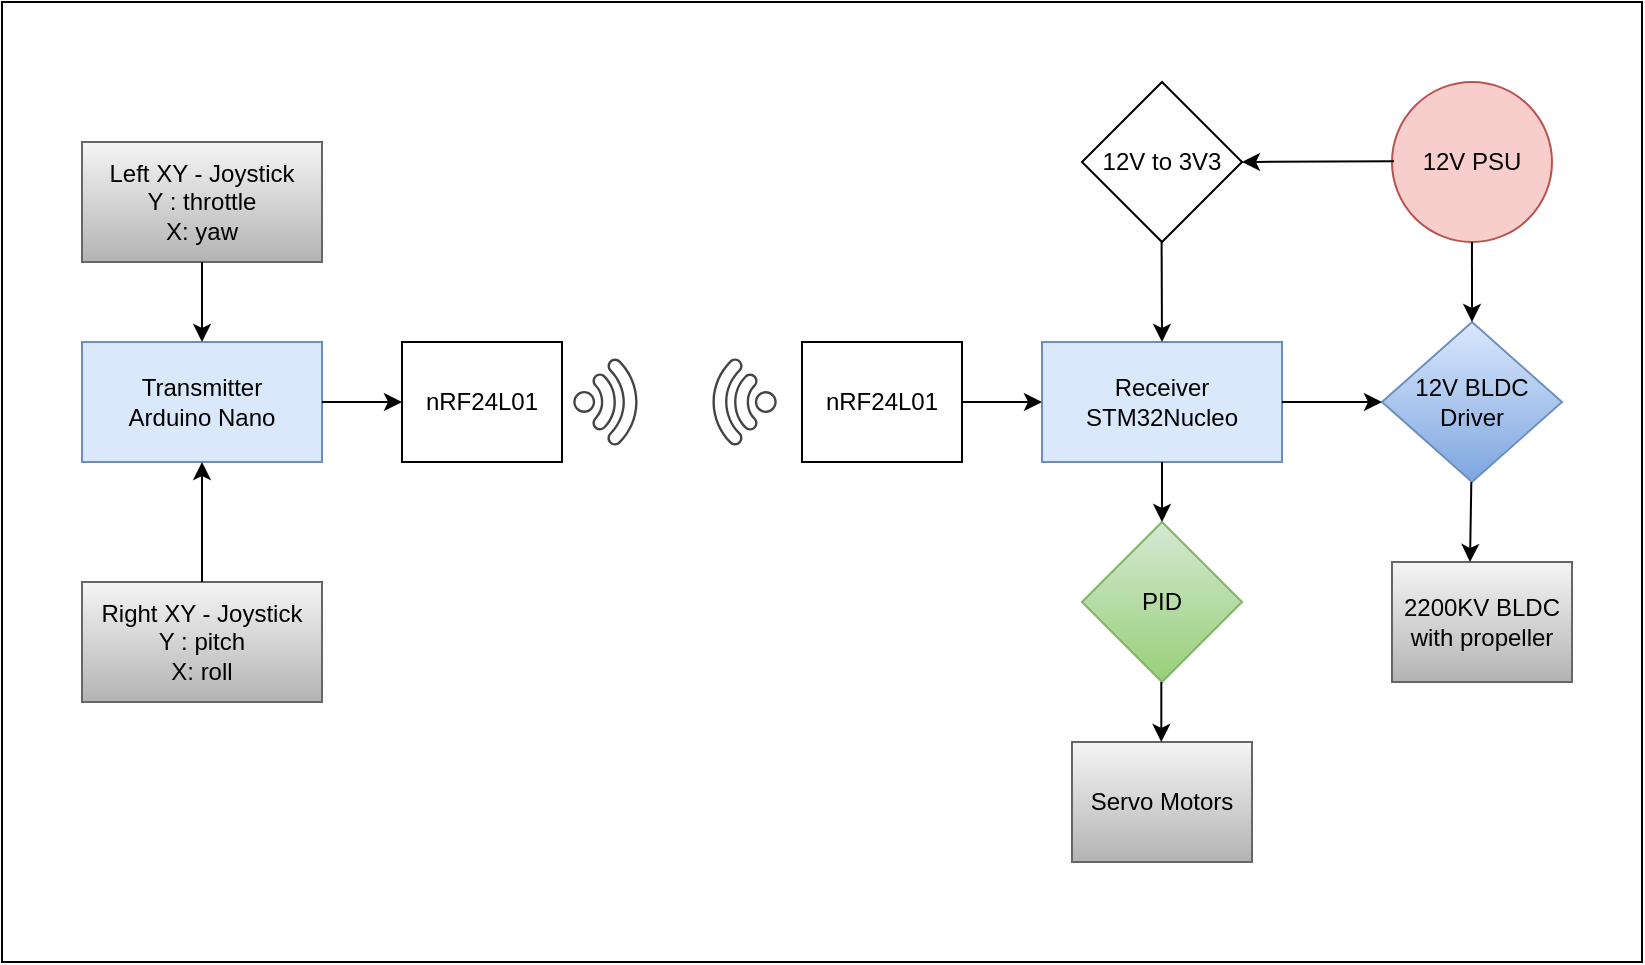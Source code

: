 <mxfile version="24.8.4">
  <diagram name="Page-1" id="c7558073-3199-34d8-9f00-42111426c3f3">
    <mxGraphModel dx="1434" dy="746" grid="1" gridSize="10" guides="1" tooltips="1" connect="1" arrows="1" fold="1" page="1" pageScale="1" pageWidth="826" pageHeight="1169" background="none" math="0" shadow="0">
      <root>
        <mxCell id="0" />
        <mxCell id="1" parent="0" />
        <mxCell id="JU5B7sqHF65WMcBjjEgV-135" value="" style="rounded=0;whiteSpace=wrap;html=1;" parent="1" vertex="1">
          <mxGeometry y="80" width="820" height="480" as="geometry" />
        </mxCell>
        <mxCell id="JU5B7sqHF65WMcBjjEgV-96" value="Transmitter&lt;div&gt;Arduino Nano&lt;/div&gt;" style="rounded=0;whiteSpace=wrap;html=1;fillColor=#dae8fc;strokeColor=#6c8ebf;" parent="1" vertex="1">
          <mxGeometry x="40" y="250" width="120" height="60" as="geometry" />
        </mxCell>
        <mxCell id="JU5B7sqHF65WMcBjjEgV-97" value="Receiver STM32Nucleo" style="rounded=0;whiteSpace=wrap;html=1;fillColor=#dae8fc;strokeColor=#6c8ebf;" parent="1" vertex="1">
          <mxGeometry x="520" y="250" width="120" height="60" as="geometry" />
        </mxCell>
        <mxCell id="JU5B7sqHF65WMcBjjEgV-99" value="nRF24L01" style="rounded=0;whiteSpace=wrap;html=1;" parent="1" vertex="1">
          <mxGeometry x="200" y="250" width="80" height="60" as="geometry" />
        </mxCell>
        <mxCell id="JU5B7sqHF65WMcBjjEgV-100" value="nRF24L01" style="rounded=0;whiteSpace=wrap;html=1;" parent="1" vertex="1">
          <mxGeometry x="400" y="250" width="80" height="60" as="geometry" />
        </mxCell>
        <mxCell id="JU5B7sqHF65WMcBjjEgV-101" value="Left XY - Joystick&lt;div&gt;Y :&amp;nbsp;throttle&lt;/div&gt;&lt;div&gt;X: yaw&lt;/div&gt;" style="rounded=0;whiteSpace=wrap;html=1;fillColor=#f5f5f5;gradientColor=#b3b3b3;strokeColor=#666666;" parent="1" vertex="1">
          <mxGeometry x="40" y="150" width="120" height="60" as="geometry" />
        </mxCell>
        <mxCell id="JU5B7sqHF65WMcBjjEgV-102" value="Right XY - Joystick&lt;div&gt;Y : pitch&lt;/div&gt;&lt;div&gt;X: roll&lt;/div&gt;" style="rounded=0;whiteSpace=wrap;html=1;fillColor=#f5f5f5;gradientColor=#b3b3b3;strokeColor=#666666;" parent="1" vertex="1">
          <mxGeometry x="40" y="370" width="120" height="60" as="geometry" />
        </mxCell>
        <mxCell id="JU5B7sqHF65WMcBjjEgV-104" value="PID" style="rhombus;whiteSpace=wrap;html=1;fillColor=#d5e8d4;gradientColor=#97d077;strokeColor=#82b366;" parent="1" vertex="1">
          <mxGeometry x="540" y="340" width="80" height="80" as="geometry" />
        </mxCell>
        <mxCell id="JU5B7sqHF65WMcBjjEgV-105" value="Servo Motors" style="rounded=0;whiteSpace=wrap;html=1;fillColor=#f5f5f5;strokeColor=#666666;gradientColor=#b3b3b3;" parent="1" vertex="1">
          <mxGeometry x="535" y="450" width="90" height="60" as="geometry" />
        </mxCell>
        <mxCell id="JU5B7sqHF65WMcBjjEgV-108" value="12V BLDC Driver" style="rhombus;whiteSpace=wrap;html=1;fillColor=#dae8fc;gradientColor=#7ea6e0;strokeColor=#6c8ebf;" parent="1" vertex="1">
          <mxGeometry x="690" y="240" width="90" height="80" as="geometry" />
        </mxCell>
        <mxCell id="JU5B7sqHF65WMcBjjEgV-109" value="2200KV BLDC with&amp;nbsp;propeller" style="rounded=0;whiteSpace=wrap;html=1;fillColor=#f5f5f5;strokeColor=#666666;gradientColor=#b3b3b3;" parent="1" vertex="1">
          <mxGeometry x="695" y="360" width="90" height="60" as="geometry" />
        </mxCell>
        <mxCell id="JU5B7sqHF65WMcBjjEgV-111" value="12V PSU" style="ellipse;whiteSpace=wrap;html=1;aspect=fixed;fillColor=#f8cecc;strokeColor=#b85450;" parent="1" vertex="1">
          <mxGeometry x="695" y="120" width="80" height="80" as="geometry" />
        </mxCell>
        <mxCell id="JU5B7sqHF65WMcBjjEgV-112" value="12V to 3V3" style="rhombus;whiteSpace=wrap;html=1;" parent="1" vertex="1">
          <mxGeometry x="540" y="120" width="80" height="80" as="geometry" />
        </mxCell>
        <mxCell id="JU5B7sqHF65WMcBjjEgV-113" value="" style="endArrow=classic;html=1;rounded=0;entryX=0.5;entryY=0;entryDx=0;entryDy=0;" parent="1" target="JU5B7sqHF65WMcBjjEgV-96" edge="1">
          <mxGeometry width="50" height="50" relative="1" as="geometry">
            <mxPoint x="100" y="210" as="sourcePoint" />
            <mxPoint x="150" y="160" as="targetPoint" />
          </mxGeometry>
        </mxCell>
        <mxCell id="JU5B7sqHF65WMcBjjEgV-116" value="" style="endArrow=classic;html=1;rounded=0;entryX=0;entryY=0.5;entryDx=0;entryDy=0;" parent="1" target="JU5B7sqHF65WMcBjjEgV-99" edge="1">
          <mxGeometry width="50" height="50" relative="1" as="geometry">
            <mxPoint x="160" y="280" as="sourcePoint" />
            <mxPoint x="210" y="230" as="targetPoint" />
          </mxGeometry>
        </mxCell>
        <mxCell id="JU5B7sqHF65WMcBjjEgV-117" value="" style="endArrow=classic;html=1;rounded=0;entryX=0.5;entryY=1;entryDx=0;entryDy=0;" parent="1" target="JU5B7sqHF65WMcBjjEgV-96" edge="1">
          <mxGeometry width="50" height="50" relative="1" as="geometry">
            <mxPoint x="100" y="370" as="sourcePoint" />
            <mxPoint x="150" y="320" as="targetPoint" />
          </mxGeometry>
        </mxCell>
        <mxCell id="JU5B7sqHF65WMcBjjEgV-119" value="" style="endArrow=classic;html=1;rounded=0;entryX=0;entryY=0.5;entryDx=0;entryDy=0;" parent="1" target="JU5B7sqHF65WMcBjjEgV-97" edge="1">
          <mxGeometry width="50" height="50" relative="1" as="geometry">
            <mxPoint x="480" y="280" as="sourcePoint" />
            <mxPoint x="530" y="230" as="targetPoint" />
          </mxGeometry>
        </mxCell>
        <mxCell id="JU5B7sqHF65WMcBjjEgV-120" value="" style="endArrow=classic;html=1;rounded=0;entryX=0.5;entryY=0;entryDx=0;entryDy=0;" parent="1" source="JU5B7sqHF65WMcBjjEgV-97" target="JU5B7sqHF65WMcBjjEgV-104" edge="1">
          <mxGeometry width="50" height="50" relative="1" as="geometry">
            <mxPoint x="535" y="390" as="sourcePoint" />
            <mxPoint x="585" y="340" as="targetPoint" />
          </mxGeometry>
        </mxCell>
        <mxCell id="JU5B7sqHF65WMcBjjEgV-121" value="" style="endArrow=classic;html=1;rounded=0;entryX=0.5;entryY=0;entryDx=0;entryDy=0;" parent="1" target="JU5B7sqHF65WMcBjjEgV-97" edge="1">
          <mxGeometry width="50" height="50" relative="1" as="geometry">
            <mxPoint x="579.8" y="200" as="sourcePoint" />
            <mxPoint x="580.14" y="150" as="targetPoint" />
          </mxGeometry>
        </mxCell>
        <mxCell id="JU5B7sqHF65WMcBjjEgV-122" value="" style="endArrow=classic;html=1;rounded=0;entryX=0.5;entryY=0;entryDx=0;entryDy=0;" parent="1" edge="1">
          <mxGeometry width="50" height="50" relative="1" as="geometry">
            <mxPoint x="579.66" y="420" as="sourcePoint" />
            <mxPoint x="579.66" y="450" as="targetPoint" />
          </mxGeometry>
        </mxCell>
        <mxCell id="JU5B7sqHF65WMcBjjEgV-123" value="" style="endArrow=classic;html=1;rounded=0;entryX=0;entryY=0.5;entryDx=0;entryDy=0;" parent="1" target="JU5B7sqHF65WMcBjjEgV-108" edge="1">
          <mxGeometry width="50" height="50" relative="1" as="geometry">
            <mxPoint x="640" y="280" as="sourcePoint" />
            <mxPoint x="610" y="310" as="targetPoint" />
          </mxGeometry>
        </mxCell>
        <mxCell id="JU5B7sqHF65WMcBjjEgV-124" value="" style="endArrow=classic;html=1;rounded=0;" parent="1" edge="1">
          <mxGeometry width="50" height="50" relative="1" as="geometry">
            <mxPoint x="734.66" y="320" as="sourcePoint" />
            <mxPoint x="734" y="360" as="targetPoint" />
          </mxGeometry>
        </mxCell>
        <mxCell id="JU5B7sqHF65WMcBjjEgV-126" value="" style="endArrow=classic;html=1;rounded=0;entryX=1;entryY=0.5;entryDx=0;entryDy=0;" parent="1" target="JU5B7sqHF65WMcBjjEgV-112" edge="1">
          <mxGeometry width="50" height="50" relative="1" as="geometry">
            <mxPoint x="696" y="159.66" as="sourcePoint" />
            <mxPoint x="746" y="159.66" as="targetPoint" />
          </mxGeometry>
        </mxCell>
        <mxCell id="JU5B7sqHF65WMcBjjEgV-127" value="" style="endArrow=classic;html=1;rounded=0;entryX=0.5;entryY=0;entryDx=0;entryDy=0;" parent="1" target="JU5B7sqHF65WMcBjjEgV-108" edge="1">
          <mxGeometry width="50" height="50" relative="1" as="geometry">
            <mxPoint x="734.98" y="200" as="sourcePoint" />
            <mxPoint x="734.93" y="241.84" as="targetPoint" />
          </mxGeometry>
        </mxCell>
        <mxCell id="JU5B7sqHF65WMcBjjEgV-129" value="" style="sketch=0;pointerEvents=1;shadow=0;dashed=0;html=1;strokeColor=none;fillColor=#434445;aspect=fixed;labelPosition=center;verticalLabelPosition=bottom;verticalAlign=top;align=center;outlineConnect=0;shape=mxgraph.vvd.wi_fi;rotation=45;" parent="1" vertex="1">
          <mxGeometry x="290" y="263.5" width="33" height="33" as="geometry" />
        </mxCell>
        <mxCell id="JU5B7sqHF65WMcBjjEgV-133" value="" style="sketch=0;pointerEvents=1;shadow=0;dashed=0;html=1;strokeColor=none;fillColor=#434445;aspect=fixed;labelPosition=center;verticalLabelPosition=bottom;verticalAlign=top;align=center;outlineConnect=0;shape=mxgraph.vvd.wi_fi;rotation=-135;" parent="1" vertex="1">
          <mxGeometry x="350" y="263.5" width="33" height="33" as="geometry" />
        </mxCell>
      </root>
    </mxGraphModel>
  </diagram>
</mxfile>
